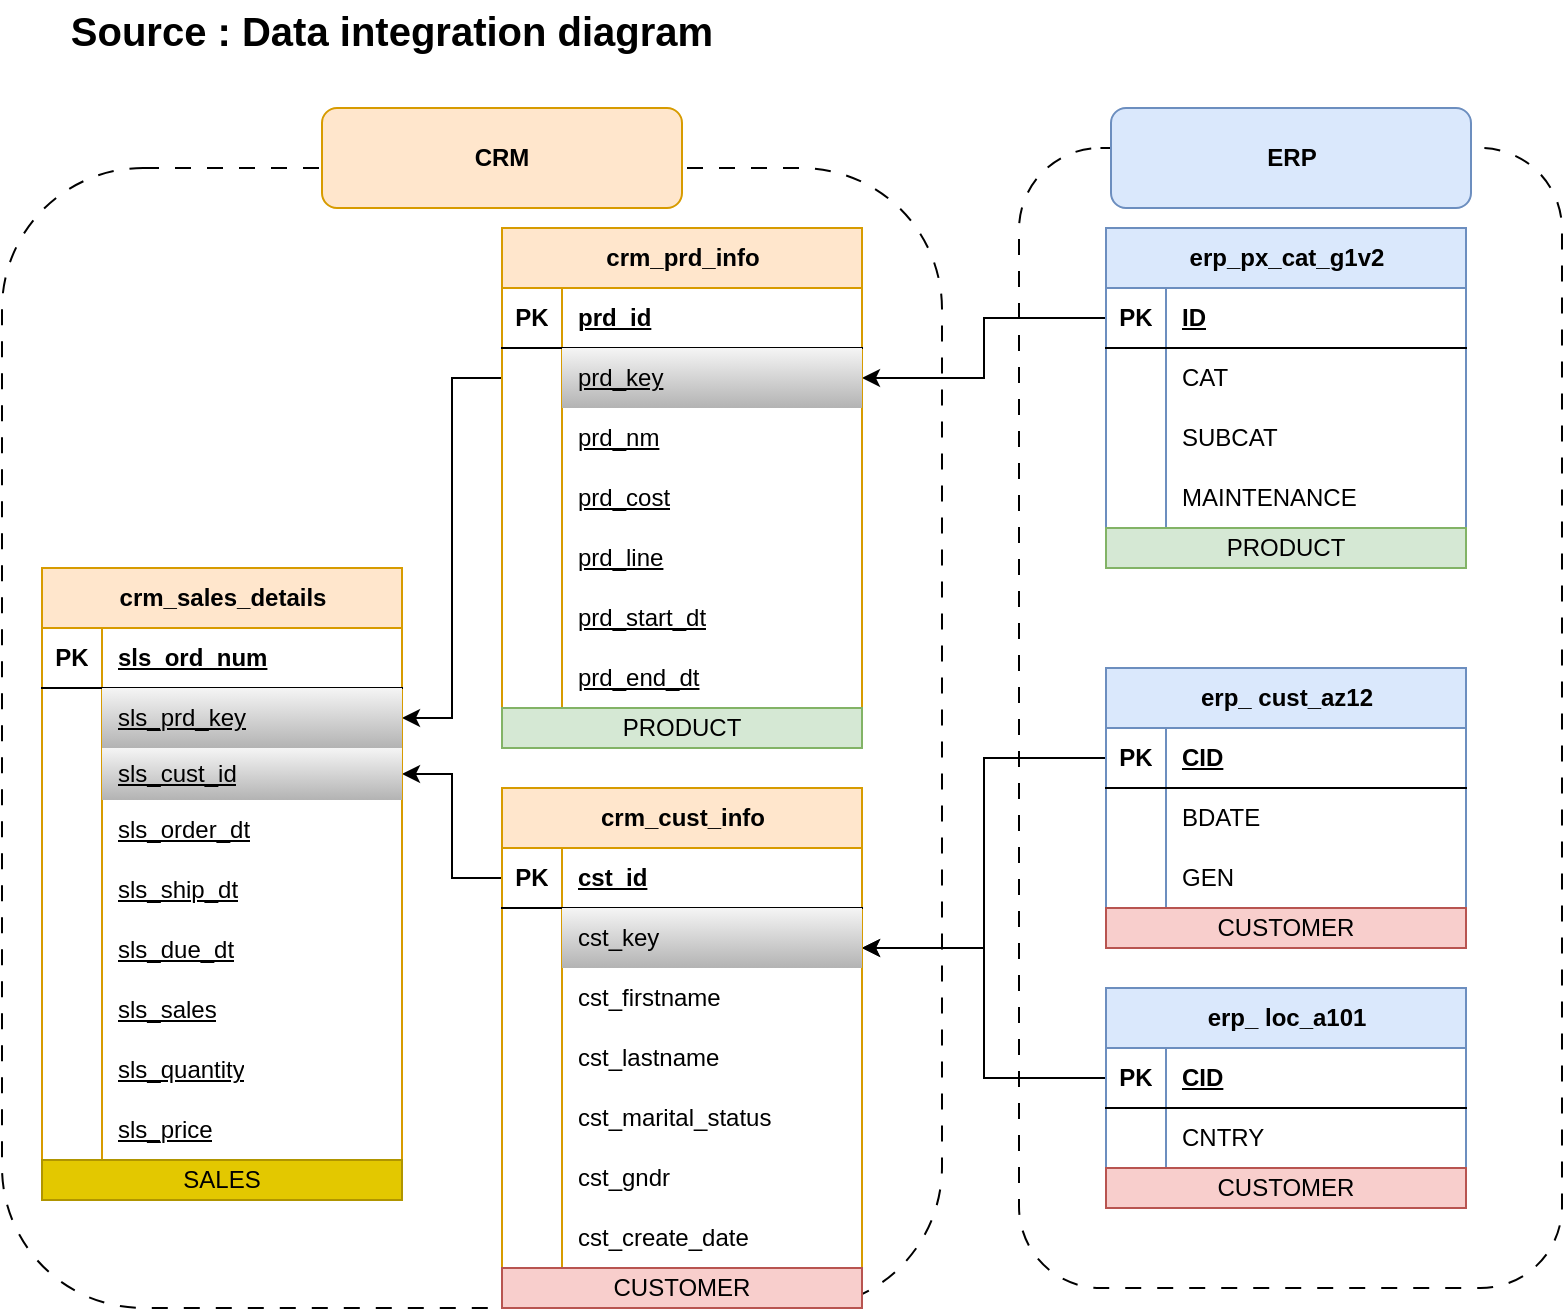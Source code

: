 <mxfile version="26.2.2">
  <diagram name="Page-1" id="OOVxS91p70i74Y_CPinJ">
    <mxGraphModel dx="1058" dy="643" grid="1" gridSize="10" guides="1" tooltips="1" connect="1" arrows="1" fold="1" page="1" pageScale="1" pageWidth="1920" pageHeight="1200" math="0" shadow="0">
      <root>
        <mxCell id="0" />
        <mxCell id="1" parent="0" />
        <mxCell id="Io7eCDTCwOSKWFWMxGxT-165" value="" style="rounded=1;whiteSpace=wrap;html=1;dashed=1;dashPattern=8 8;" parent="1" vertex="1">
          <mxGeometry x="808.5" y="94" width="271.5" height="570" as="geometry" />
        </mxCell>
        <mxCell id="Io7eCDTCwOSKWFWMxGxT-163" value="" style="rounded=1;whiteSpace=wrap;html=1;dashed=1;dashPattern=8 8;" parent="1" vertex="1">
          <mxGeometry x="300" y="104" width="470" height="570" as="geometry" />
        </mxCell>
        <mxCell id="dgMx7251XkcCe_xjMlQt-5" value="" style="edgeStyle=orthogonalEdgeStyle;rounded=0;orthogonalLoop=1;jettySize=auto;html=1;exitX=0;exitY=0.5;exitDx=0;exitDy=0;entryX=1;entryY=0.5;entryDx=0;entryDy=0;" parent="1" source="Io7eCDTCwOSKWFWMxGxT-142" target="Io7eCDTCwOSKWFWMxGxT-69" edge="1">
          <mxGeometry relative="1" as="geometry">
            <mxPoint x="440" y="384" as="targetPoint" />
          </mxGeometry>
        </mxCell>
        <mxCell id="Io7eCDTCwOSKWFWMxGxT-162" value="CRM" style="rounded=1;whiteSpace=wrap;html=1;fontStyle=1;fillColor=#ffe6cc;strokeColor=#d79b00;" parent="1" vertex="1">
          <mxGeometry x="460" y="74" width="180" height="50" as="geometry" />
        </mxCell>
        <mxCell id="Io7eCDTCwOSKWFWMxGxT-166" value="ERP" style="rounded=1;whiteSpace=wrap;html=1;fontStyle=1;fillColor=#dae8fc;strokeColor=#6c8ebf;" parent="1" vertex="1">
          <mxGeometry x="854.5" y="74" width="180" height="50" as="geometry" />
        </mxCell>
        <mxCell id="dgMx7251XkcCe_xjMlQt-2" value="" style="endArrow=classic;html=1;rounded=0;edgeStyle=orthogonalEdgeStyle;" parent="1" source="Io7eCDTCwOSKWFWMxGxT-69" target="Io7eCDTCwOSKWFWMxGxT-91" edge="1">
          <mxGeometry width="50" height="50" relative="1" as="geometry">
            <mxPoint x="710" y="424" as="sourcePoint" />
            <mxPoint x="760" y="374" as="targetPoint" />
          </mxGeometry>
        </mxCell>
        <mxCell id="dgMx7251XkcCe_xjMlQt-3" value="" style="endArrow=classic;html=1;rounded=0;edgeStyle=orthogonalEdgeStyle;exitX=0;exitY=0.5;exitDx=0;exitDy=0;" parent="1" source="Io7eCDTCwOSKWFWMxGxT-2" target="Io7eCDTCwOSKWFWMxGxT-94" edge="1">
          <mxGeometry width="50" height="50" relative="1" as="geometry">
            <mxPoint x="710" y="424" as="sourcePoint" />
            <mxPoint x="760" y="374" as="targetPoint" />
          </mxGeometry>
        </mxCell>
        <mxCell id="dgMx7251XkcCe_xjMlQt-6" value="" style="endArrow=classic;html=1;rounded=0;exitX=0;exitY=0.5;exitDx=0;exitDy=0;edgeStyle=elbowEdgeStyle;" parent="1" source="Io7eCDTCwOSKWFWMxGxT-116" edge="1">
          <mxGeometry width="50" height="50" relative="1" as="geometry">
            <mxPoint x="710" y="424" as="sourcePoint" />
            <mxPoint x="730" y="494" as="targetPoint" />
          </mxGeometry>
        </mxCell>
        <mxCell id="dgMx7251XkcCe_xjMlQt-7" value="" style="endArrow=classic;html=1;rounded=0;exitX=0;exitY=0.5;exitDx=0;exitDy=0;edgeStyle=elbowEdgeStyle;" parent="1" source="Io7eCDTCwOSKWFWMxGxT-129" edge="1">
          <mxGeometry width="50" height="50" relative="1" as="geometry">
            <mxPoint x="710" y="424" as="sourcePoint" />
            <mxPoint x="730" y="494" as="targetPoint" />
          </mxGeometry>
        </mxCell>
        <mxCell id="dgMx7251XkcCe_xjMlQt-8" value="&lt;font style=&quot;font-size: 20px;&quot;&gt;Source : Data integration diagram&lt;/font&gt;" style="text;html=1;align=center;verticalAlign=middle;whiteSpace=wrap;rounded=0;fontStyle=1;fontSize=16;" parent="1" vertex="1">
          <mxGeometry x="320" y="20" width="350" height="30" as="geometry" />
        </mxCell>
        <mxCell id="VMS7QXW_MheRCHFMx7vZ-3" value="" style="group" parent="1" vertex="1" connectable="0">
          <mxGeometry x="550" y="134" width="180" height="260" as="geometry" />
        </mxCell>
        <mxCell id="Io7eCDTCwOSKWFWMxGxT-65" value="crm_prd_info" style="shape=table;startSize=30;container=1;collapsible=1;childLayout=tableLayout;fixedRows=1;rowLines=0;fontStyle=1;align=center;resizeLast=1;html=1;fillColor=#ffe6cc;strokeColor=#d79b00;" parent="VMS7QXW_MheRCHFMx7vZ-3" vertex="1">
          <mxGeometry width="180" height="240" as="geometry" />
        </mxCell>
        <mxCell id="Io7eCDTCwOSKWFWMxGxT-66" value="" style="shape=tableRow;horizontal=0;startSize=0;swimlaneHead=0;swimlaneBody=0;fillColor=none;collapsible=0;dropTarget=0;points=[[0,0.5],[1,0.5]];portConstraint=eastwest;top=0;left=0;right=0;bottom=1;" parent="Io7eCDTCwOSKWFWMxGxT-65" vertex="1">
          <mxGeometry y="30" width="180" height="30" as="geometry" />
        </mxCell>
        <mxCell id="Io7eCDTCwOSKWFWMxGxT-67" value="PK" style="shape=partialRectangle;connectable=0;fillColor=none;top=0;left=0;bottom=0;right=0;fontStyle=1;overflow=hidden;whiteSpace=wrap;html=1;" parent="Io7eCDTCwOSKWFWMxGxT-66" vertex="1">
          <mxGeometry width="30" height="30" as="geometry">
            <mxRectangle width="30" height="30" as="alternateBounds" />
          </mxGeometry>
        </mxCell>
        <mxCell id="Io7eCDTCwOSKWFWMxGxT-68" value="prd_id" style="shape=partialRectangle;connectable=0;fillColor=none;top=0;left=0;bottom=0;right=0;align=left;spacingLeft=6;fontStyle=5;overflow=hidden;whiteSpace=wrap;html=1;" parent="Io7eCDTCwOSKWFWMxGxT-66" vertex="1">
          <mxGeometry x="30" width="150" height="30" as="geometry">
            <mxRectangle width="150" height="30" as="alternateBounds" />
          </mxGeometry>
        </mxCell>
        <mxCell id="Io7eCDTCwOSKWFWMxGxT-69" value="" style="shape=tableRow;horizontal=0;startSize=0;swimlaneHead=0;swimlaneBody=0;fillColor=none;collapsible=0;dropTarget=0;points=[[0,0.5],[1,0.5]];portConstraint=eastwest;top=0;left=0;right=0;bottom=0;" parent="Io7eCDTCwOSKWFWMxGxT-65" vertex="1">
          <mxGeometry y="60" width="180" height="30" as="geometry" />
        </mxCell>
        <mxCell id="Io7eCDTCwOSKWFWMxGxT-70" value="" style="shape=partialRectangle;connectable=0;fillColor=none;top=0;left=0;bottom=0;right=0;editable=1;overflow=hidden;whiteSpace=wrap;html=1;" parent="Io7eCDTCwOSKWFWMxGxT-69" vertex="1">
          <mxGeometry width="30" height="30" as="geometry">
            <mxRectangle width="30" height="30" as="alternateBounds" />
          </mxGeometry>
        </mxCell>
        <mxCell id="Io7eCDTCwOSKWFWMxGxT-71" value="&lt;u&gt;prd_key&lt;/u&gt;" style="shape=partialRectangle;connectable=0;fillColor=#f5f5f5;top=0;left=0;bottom=0;right=0;align=left;spacingLeft=6;overflow=hidden;whiteSpace=wrap;html=1;gradientColor=#b3b3b3;strokeColor=#666666;" parent="Io7eCDTCwOSKWFWMxGxT-69" vertex="1">
          <mxGeometry x="30" width="150" height="30" as="geometry">
            <mxRectangle width="150" height="30" as="alternateBounds" />
          </mxGeometry>
        </mxCell>
        <mxCell id="Io7eCDTCwOSKWFWMxGxT-72" value="" style="shape=tableRow;horizontal=0;startSize=0;swimlaneHead=0;swimlaneBody=0;fillColor=none;collapsible=0;dropTarget=0;points=[[0,0.5],[1,0.5]];portConstraint=eastwest;top=0;left=0;right=0;bottom=0;" parent="Io7eCDTCwOSKWFWMxGxT-65" vertex="1">
          <mxGeometry y="90" width="180" height="30" as="geometry" />
        </mxCell>
        <mxCell id="Io7eCDTCwOSKWFWMxGxT-73" value="" style="shape=partialRectangle;connectable=0;fillColor=none;top=0;left=0;bottom=0;right=0;editable=1;overflow=hidden;whiteSpace=wrap;html=1;" parent="Io7eCDTCwOSKWFWMxGxT-72" vertex="1">
          <mxGeometry width="30" height="30" as="geometry">
            <mxRectangle width="30" height="30" as="alternateBounds" />
          </mxGeometry>
        </mxCell>
        <mxCell id="Io7eCDTCwOSKWFWMxGxT-74" value="&lt;u&gt;prd_nm&lt;/u&gt;" style="shape=partialRectangle;connectable=0;fillColor=none;top=0;left=0;bottom=0;right=0;align=left;spacingLeft=6;overflow=hidden;whiteSpace=wrap;html=1;" parent="Io7eCDTCwOSKWFWMxGxT-72" vertex="1">
          <mxGeometry x="30" width="150" height="30" as="geometry">
            <mxRectangle width="150" height="30" as="alternateBounds" />
          </mxGeometry>
        </mxCell>
        <mxCell id="Io7eCDTCwOSKWFWMxGxT-75" value="" style="shape=tableRow;horizontal=0;startSize=0;swimlaneHead=0;swimlaneBody=0;fillColor=none;collapsible=0;dropTarget=0;points=[[0,0.5],[1,0.5]];portConstraint=eastwest;top=0;left=0;right=0;bottom=0;" parent="Io7eCDTCwOSKWFWMxGxT-65" vertex="1">
          <mxGeometry y="120" width="180" height="30" as="geometry" />
        </mxCell>
        <mxCell id="Io7eCDTCwOSKWFWMxGxT-76" value="" style="shape=partialRectangle;connectable=0;fillColor=none;top=0;left=0;bottom=0;right=0;editable=1;overflow=hidden;whiteSpace=wrap;html=1;" parent="Io7eCDTCwOSKWFWMxGxT-75" vertex="1">
          <mxGeometry width="30" height="30" as="geometry">
            <mxRectangle width="30" height="30" as="alternateBounds" />
          </mxGeometry>
        </mxCell>
        <mxCell id="Io7eCDTCwOSKWFWMxGxT-77" value="&lt;u&gt;prd_cost&lt;/u&gt;" style="shape=partialRectangle;connectable=0;fillColor=none;top=0;left=0;bottom=0;right=0;align=left;spacingLeft=6;overflow=hidden;whiteSpace=wrap;html=1;" parent="Io7eCDTCwOSKWFWMxGxT-75" vertex="1">
          <mxGeometry x="30" width="150" height="30" as="geometry">
            <mxRectangle width="150" height="30" as="alternateBounds" />
          </mxGeometry>
        </mxCell>
        <mxCell id="Io7eCDTCwOSKWFWMxGxT-78" value="" style="shape=tableRow;horizontal=0;startSize=0;swimlaneHead=0;swimlaneBody=0;fillColor=none;collapsible=0;dropTarget=0;points=[[0,0.5],[1,0.5]];portConstraint=eastwest;top=0;left=0;right=0;bottom=0;" parent="Io7eCDTCwOSKWFWMxGxT-65" vertex="1">
          <mxGeometry y="150" width="180" height="30" as="geometry" />
        </mxCell>
        <mxCell id="Io7eCDTCwOSKWFWMxGxT-79" value="" style="shape=partialRectangle;connectable=0;fillColor=none;top=0;left=0;bottom=0;right=0;editable=1;overflow=hidden;whiteSpace=wrap;html=1;" parent="Io7eCDTCwOSKWFWMxGxT-78" vertex="1">
          <mxGeometry width="30" height="30" as="geometry">
            <mxRectangle width="30" height="30" as="alternateBounds" />
          </mxGeometry>
        </mxCell>
        <mxCell id="Io7eCDTCwOSKWFWMxGxT-80" value="&lt;u&gt;prd_line&lt;/u&gt;" style="shape=partialRectangle;connectable=0;fillColor=none;top=0;left=0;bottom=0;right=0;align=left;spacingLeft=6;overflow=hidden;whiteSpace=wrap;html=1;" parent="Io7eCDTCwOSKWFWMxGxT-78" vertex="1">
          <mxGeometry x="30" width="150" height="30" as="geometry">
            <mxRectangle width="150" height="30" as="alternateBounds" />
          </mxGeometry>
        </mxCell>
        <mxCell id="Io7eCDTCwOSKWFWMxGxT-81" value="" style="shape=tableRow;horizontal=0;startSize=0;swimlaneHead=0;swimlaneBody=0;fillColor=none;collapsible=0;dropTarget=0;points=[[0,0.5],[1,0.5]];portConstraint=eastwest;top=0;left=0;right=0;bottom=0;" parent="Io7eCDTCwOSKWFWMxGxT-65" vertex="1">
          <mxGeometry y="180" width="180" height="30" as="geometry" />
        </mxCell>
        <mxCell id="Io7eCDTCwOSKWFWMxGxT-82" value="" style="shape=partialRectangle;connectable=0;fillColor=none;top=0;left=0;bottom=0;right=0;editable=1;overflow=hidden;whiteSpace=wrap;html=1;" parent="Io7eCDTCwOSKWFWMxGxT-81" vertex="1">
          <mxGeometry width="30" height="30" as="geometry">
            <mxRectangle width="30" height="30" as="alternateBounds" />
          </mxGeometry>
        </mxCell>
        <mxCell id="Io7eCDTCwOSKWFWMxGxT-83" value="&lt;u&gt;prd_start_dt&lt;/u&gt;" style="shape=partialRectangle;connectable=0;fillColor=none;top=0;left=0;bottom=0;right=0;align=left;spacingLeft=6;overflow=hidden;whiteSpace=wrap;html=1;" parent="Io7eCDTCwOSKWFWMxGxT-81" vertex="1">
          <mxGeometry x="30" width="150" height="30" as="geometry">
            <mxRectangle width="150" height="30" as="alternateBounds" />
          </mxGeometry>
        </mxCell>
        <mxCell id="Io7eCDTCwOSKWFWMxGxT-84" value="" style="shape=tableRow;horizontal=0;startSize=0;swimlaneHead=0;swimlaneBody=0;fillColor=none;collapsible=0;dropTarget=0;points=[[0,0.5],[1,0.5]];portConstraint=eastwest;top=0;left=0;right=0;bottom=0;" parent="Io7eCDTCwOSKWFWMxGxT-65" vertex="1">
          <mxGeometry y="210" width="180" height="30" as="geometry" />
        </mxCell>
        <mxCell id="Io7eCDTCwOSKWFWMxGxT-85" value="" style="shape=partialRectangle;connectable=0;fillColor=none;top=0;left=0;bottom=0;right=0;editable=1;overflow=hidden;whiteSpace=wrap;html=1;" parent="Io7eCDTCwOSKWFWMxGxT-84" vertex="1">
          <mxGeometry width="30" height="30" as="geometry">
            <mxRectangle width="30" height="30" as="alternateBounds" />
          </mxGeometry>
        </mxCell>
        <mxCell id="Io7eCDTCwOSKWFWMxGxT-86" value="&lt;u&gt;prd_end_dt&lt;/u&gt;" style="shape=partialRectangle;connectable=0;fillColor=none;top=0;left=0;bottom=0;right=0;align=left;spacingLeft=6;overflow=hidden;whiteSpace=wrap;html=1;" parent="Io7eCDTCwOSKWFWMxGxT-84" vertex="1">
          <mxGeometry x="30" width="150" height="30" as="geometry">
            <mxRectangle width="150" height="30" as="alternateBounds" />
          </mxGeometry>
        </mxCell>
        <mxCell id="VMS7QXW_MheRCHFMx7vZ-1" value="PRODUCT" style="text;html=1;strokeColor=#82b366;fillColor=#d5e8d4;align=center;verticalAlign=middle;whiteSpace=wrap;overflow=hidden;" parent="VMS7QXW_MheRCHFMx7vZ-3" vertex="1">
          <mxGeometry y="240" width="180" height="20" as="geometry" />
        </mxCell>
        <mxCell id="VMS7QXW_MheRCHFMx7vZ-9" value="" style="group" parent="1" vertex="1" connectable="0">
          <mxGeometry x="550" y="414" width="180" height="260" as="geometry" />
        </mxCell>
        <mxCell id="Io7eCDTCwOSKWFWMxGxT-1" value="crm_cust_info" style="shape=table;startSize=30;container=1;collapsible=1;childLayout=tableLayout;fixedRows=1;rowLines=0;fontStyle=1;align=center;resizeLast=1;html=1;fillColor=#ffe6cc;strokeColor=#d79b00;" parent="VMS7QXW_MheRCHFMx7vZ-9" vertex="1">
          <mxGeometry width="180" height="240" as="geometry" />
        </mxCell>
        <mxCell id="Io7eCDTCwOSKWFWMxGxT-2" value="" style="shape=tableRow;horizontal=0;startSize=0;swimlaneHead=0;swimlaneBody=0;fillColor=none;collapsible=0;dropTarget=0;points=[[0,0.5],[1,0.5]];portConstraint=eastwest;top=0;left=0;right=0;bottom=1;" parent="Io7eCDTCwOSKWFWMxGxT-1" vertex="1">
          <mxGeometry y="30" width="180" height="30" as="geometry" />
        </mxCell>
        <mxCell id="Io7eCDTCwOSKWFWMxGxT-3" value="PK" style="shape=partialRectangle;connectable=0;fillColor=none;top=0;left=0;bottom=0;right=0;fontStyle=1;overflow=hidden;whiteSpace=wrap;html=1;" parent="Io7eCDTCwOSKWFWMxGxT-2" vertex="1">
          <mxGeometry width="30" height="30" as="geometry">
            <mxRectangle width="30" height="30" as="alternateBounds" />
          </mxGeometry>
        </mxCell>
        <mxCell id="Io7eCDTCwOSKWFWMxGxT-4" value="cst_id" style="shape=partialRectangle;connectable=0;fillColor=none;top=0;left=0;bottom=0;right=0;align=left;spacingLeft=6;fontStyle=5;overflow=hidden;whiteSpace=wrap;html=1;" parent="Io7eCDTCwOSKWFWMxGxT-2" vertex="1">
          <mxGeometry x="30" width="150" height="30" as="geometry">
            <mxRectangle width="150" height="30" as="alternateBounds" />
          </mxGeometry>
        </mxCell>
        <mxCell id="Io7eCDTCwOSKWFWMxGxT-5" value="" style="shape=tableRow;horizontal=0;startSize=0;swimlaneHead=0;swimlaneBody=0;fillColor=none;collapsible=0;dropTarget=0;points=[[0,0.5],[1,0.5]];portConstraint=eastwest;top=0;left=0;right=0;bottom=0;" parent="Io7eCDTCwOSKWFWMxGxT-1" vertex="1">
          <mxGeometry y="60" width="180" height="30" as="geometry" />
        </mxCell>
        <mxCell id="Io7eCDTCwOSKWFWMxGxT-6" value="" style="shape=partialRectangle;connectable=0;fillColor=none;top=0;left=0;bottom=0;right=0;editable=1;overflow=hidden;whiteSpace=wrap;html=1;" parent="Io7eCDTCwOSKWFWMxGxT-5" vertex="1">
          <mxGeometry width="30" height="30" as="geometry">
            <mxRectangle width="30" height="30" as="alternateBounds" />
          </mxGeometry>
        </mxCell>
        <mxCell id="Io7eCDTCwOSKWFWMxGxT-7" value="cst_key&lt;span style=&quot;white-space: pre;&quot;&gt;&#x9;&lt;/span&gt;" style="shape=partialRectangle;connectable=0;fillColor=#f5f5f5;top=0;left=0;bottom=0;right=0;align=left;spacingLeft=6;overflow=hidden;whiteSpace=wrap;html=1;gradientColor=#b3b3b3;strokeColor=#666666;" parent="Io7eCDTCwOSKWFWMxGxT-5" vertex="1">
          <mxGeometry x="30" width="150" height="30" as="geometry">
            <mxRectangle width="150" height="30" as="alternateBounds" />
          </mxGeometry>
        </mxCell>
        <mxCell id="Io7eCDTCwOSKWFWMxGxT-8" value="" style="shape=tableRow;horizontal=0;startSize=0;swimlaneHead=0;swimlaneBody=0;fillColor=none;collapsible=0;dropTarget=0;points=[[0,0.5],[1,0.5]];portConstraint=eastwest;top=0;left=0;right=0;bottom=0;" parent="Io7eCDTCwOSKWFWMxGxT-1" vertex="1">
          <mxGeometry y="90" width="180" height="30" as="geometry" />
        </mxCell>
        <mxCell id="Io7eCDTCwOSKWFWMxGxT-9" value="" style="shape=partialRectangle;connectable=0;fillColor=none;top=0;left=0;bottom=0;right=0;editable=1;overflow=hidden;whiteSpace=wrap;html=1;" parent="Io7eCDTCwOSKWFWMxGxT-8" vertex="1">
          <mxGeometry width="30" height="30" as="geometry">
            <mxRectangle width="30" height="30" as="alternateBounds" />
          </mxGeometry>
        </mxCell>
        <mxCell id="Io7eCDTCwOSKWFWMxGxT-10" value="cst_firstname" style="shape=partialRectangle;connectable=0;fillColor=none;top=0;left=0;bottom=0;right=0;align=left;spacingLeft=6;overflow=hidden;whiteSpace=wrap;html=1;" parent="Io7eCDTCwOSKWFWMxGxT-8" vertex="1">
          <mxGeometry x="30" width="150" height="30" as="geometry">
            <mxRectangle width="150" height="30" as="alternateBounds" />
          </mxGeometry>
        </mxCell>
        <mxCell id="Io7eCDTCwOSKWFWMxGxT-11" value="" style="shape=tableRow;horizontal=0;startSize=0;swimlaneHead=0;swimlaneBody=0;fillColor=none;collapsible=0;dropTarget=0;points=[[0,0.5],[1,0.5]];portConstraint=eastwest;top=0;left=0;right=0;bottom=0;" parent="Io7eCDTCwOSKWFWMxGxT-1" vertex="1">
          <mxGeometry y="120" width="180" height="30" as="geometry" />
        </mxCell>
        <mxCell id="Io7eCDTCwOSKWFWMxGxT-12" value="" style="shape=partialRectangle;connectable=0;fillColor=none;top=0;left=0;bottom=0;right=0;editable=1;overflow=hidden;whiteSpace=wrap;html=1;" parent="Io7eCDTCwOSKWFWMxGxT-11" vertex="1">
          <mxGeometry width="30" height="30" as="geometry">
            <mxRectangle width="30" height="30" as="alternateBounds" />
          </mxGeometry>
        </mxCell>
        <mxCell id="Io7eCDTCwOSKWFWMxGxT-13" value="cst_lastname" style="shape=partialRectangle;connectable=0;fillColor=none;top=0;left=0;bottom=0;right=0;align=left;spacingLeft=6;overflow=hidden;whiteSpace=wrap;html=1;" parent="Io7eCDTCwOSKWFWMxGxT-11" vertex="1">
          <mxGeometry x="30" width="150" height="30" as="geometry">
            <mxRectangle width="150" height="30" as="alternateBounds" />
          </mxGeometry>
        </mxCell>
        <mxCell id="Io7eCDTCwOSKWFWMxGxT-40" value="" style="shape=tableRow;horizontal=0;startSize=0;swimlaneHead=0;swimlaneBody=0;fillColor=none;collapsible=0;dropTarget=0;points=[[0,0.5],[1,0.5]];portConstraint=eastwest;top=0;left=0;right=0;bottom=0;" parent="Io7eCDTCwOSKWFWMxGxT-1" vertex="1">
          <mxGeometry y="150" width="180" height="30" as="geometry" />
        </mxCell>
        <mxCell id="Io7eCDTCwOSKWFWMxGxT-41" value="" style="shape=partialRectangle;connectable=0;fillColor=none;top=0;left=0;bottom=0;right=0;editable=1;overflow=hidden;whiteSpace=wrap;html=1;" parent="Io7eCDTCwOSKWFWMxGxT-40" vertex="1">
          <mxGeometry width="30" height="30" as="geometry">
            <mxRectangle width="30" height="30" as="alternateBounds" />
          </mxGeometry>
        </mxCell>
        <mxCell id="Io7eCDTCwOSKWFWMxGxT-42" value="cst_marital_status" style="shape=partialRectangle;connectable=0;fillColor=none;top=0;left=0;bottom=0;right=0;align=left;spacingLeft=6;overflow=hidden;whiteSpace=wrap;html=1;" parent="Io7eCDTCwOSKWFWMxGxT-40" vertex="1">
          <mxGeometry x="30" width="150" height="30" as="geometry">
            <mxRectangle width="150" height="30" as="alternateBounds" />
          </mxGeometry>
        </mxCell>
        <mxCell id="Io7eCDTCwOSKWFWMxGxT-59" value="" style="shape=tableRow;horizontal=0;startSize=0;swimlaneHead=0;swimlaneBody=0;fillColor=none;collapsible=0;dropTarget=0;points=[[0,0.5],[1,0.5]];portConstraint=eastwest;top=0;left=0;right=0;bottom=0;" parent="Io7eCDTCwOSKWFWMxGxT-1" vertex="1">
          <mxGeometry y="180" width="180" height="30" as="geometry" />
        </mxCell>
        <mxCell id="Io7eCDTCwOSKWFWMxGxT-60" value="" style="shape=partialRectangle;connectable=0;fillColor=none;top=0;left=0;bottom=0;right=0;editable=1;overflow=hidden;whiteSpace=wrap;html=1;" parent="Io7eCDTCwOSKWFWMxGxT-59" vertex="1">
          <mxGeometry width="30" height="30" as="geometry">
            <mxRectangle width="30" height="30" as="alternateBounds" />
          </mxGeometry>
        </mxCell>
        <mxCell id="Io7eCDTCwOSKWFWMxGxT-61" value="cst_gndr" style="shape=partialRectangle;connectable=0;fillColor=none;top=0;left=0;bottom=0;right=0;align=left;spacingLeft=6;overflow=hidden;whiteSpace=wrap;html=1;" parent="Io7eCDTCwOSKWFWMxGxT-59" vertex="1">
          <mxGeometry x="30" width="150" height="30" as="geometry">
            <mxRectangle width="150" height="30" as="alternateBounds" />
          </mxGeometry>
        </mxCell>
        <mxCell id="Io7eCDTCwOSKWFWMxGxT-62" value="" style="shape=tableRow;horizontal=0;startSize=0;swimlaneHead=0;swimlaneBody=0;fillColor=none;collapsible=0;dropTarget=0;points=[[0,0.5],[1,0.5]];portConstraint=eastwest;top=0;left=0;right=0;bottom=0;" parent="Io7eCDTCwOSKWFWMxGxT-1" vertex="1">
          <mxGeometry y="210" width="180" height="30" as="geometry" />
        </mxCell>
        <mxCell id="Io7eCDTCwOSKWFWMxGxT-63" value="" style="shape=partialRectangle;connectable=0;fillColor=none;top=0;left=0;bottom=0;right=0;editable=1;overflow=hidden;whiteSpace=wrap;html=1;" parent="Io7eCDTCwOSKWFWMxGxT-62" vertex="1">
          <mxGeometry width="30" height="30" as="geometry">
            <mxRectangle width="30" height="30" as="alternateBounds" />
          </mxGeometry>
        </mxCell>
        <mxCell id="Io7eCDTCwOSKWFWMxGxT-64" value="cst_create_date" style="shape=partialRectangle;connectable=0;fillColor=none;top=0;left=0;bottom=0;right=0;align=left;spacingLeft=6;overflow=hidden;whiteSpace=wrap;html=1;" parent="Io7eCDTCwOSKWFWMxGxT-62" vertex="1">
          <mxGeometry x="30" width="150" height="30" as="geometry">
            <mxRectangle width="150" height="30" as="alternateBounds" />
          </mxGeometry>
        </mxCell>
        <mxCell id="VMS7QXW_MheRCHFMx7vZ-4" value="CUSTOMER" style="text;html=1;strokeColor=#b85450;fillColor=#f8cecc;align=center;verticalAlign=middle;whiteSpace=wrap;overflow=hidden;" parent="VMS7QXW_MheRCHFMx7vZ-9" vertex="1">
          <mxGeometry y="240" width="180" height="20" as="geometry" />
        </mxCell>
        <mxCell id="VMS7QXW_MheRCHFMx7vZ-10" value="" style="group" parent="1" vertex="1" connectable="0">
          <mxGeometry x="320" y="304" width="180" height="316" as="geometry" />
        </mxCell>
        <mxCell id="Io7eCDTCwOSKWFWMxGxT-87" value="crm_sales_details" style="shape=table;startSize=30;container=1;collapsible=1;childLayout=tableLayout;fixedRows=1;rowLines=0;fontStyle=1;align=center;resizeLast=1;html=1;fillColor=#ffe6cc;strokeColor=#d79b00;" parent="VMS7QXW_MheRCHFMx7vZ-10" vertex="1">
          <mxGeometry width="180" height="296" as="geometry" />
        </mxCell>
        <mxCell id="Io7eCDTCwOSKWFWMxGxT-88" value="" style="shape=tableRow;horizontal=0;startSize=0;swimlaneHead=0;swimlaneBody=0;fillColor=none;collapsible=0;dropTarget=0;points=[[0,0.5],[1,0.5]];portConstraint=eastwest;top=0;left=0;right=0;bottom=1;" parent="Io7eCDTCwOSKWFWMxGxT-87" vertex="1">
          <mxGeometry y="30" width="180" height="30" as="geometry" />
        </mxCell>
        <mxCell id="Io7eCDTCwOSKWFWMxGxT-89" value="PK" style="shape=partialRectangle;connectable=0;fillColor=none;top=0;left=0;bottom=0;right=0;fontStyle=1;overflow=hidden;whiteSpace=wrap;html=1;" parent="Io7eCDTCwOSKWFWMxGxT-88" vertex="1">
          <mxGeometry width="30" height="30" as="geometry">
            <mxRectangle width="30" height="30" as="alternateBounds" />
          </mxGeometry>
        </mxCell>
        <mxCell id="Io7eCDTCwOSKWFWMxGxT-90" value="sls_ord_num" style="shape=partialRectangle;connectable=0;fillColor=none;top=0;left=0;bottom=0;right=0;align=left;spacingLeft=6;fontStyle=5;overflow=hidden;whiteSpace=wrap;html=1;" parent="Io7eCDTCwOSKWFWMxGxT-88" vertex="1">
          <mxGeometry x="30" width="150" height="30" as="geometry">
            <mxRectangle width="150" height="30" as="alternateBounds" />
          </mxGeometry>
        </mxCell>
        <mxCell id="Io7eCDTCwOSKWFWMxGxT-91" value="" style="shape=tableRow;horizontal=0;startSize=0;swimlaneHead=0;swimlaneBody=0;fillColor=none;collapsible=0;dropTarget=0;points=[[0,0.5],[1,0.5]];portConstraint=eastwest;top=0;left=0;right=0;bottom=0;" parent="Io7eCDTCwOSKWFWMxGxT-87" vertex="1">
          <mxGeometry y="60" width="180" height="30" as="geometry" />
        </mxCell>
        <mxCell id="Io7eCDTCwOSKWFWMxGxT-92" value="" style="shape=partialRectangle;connectable=0;fillColor=none;top=0;left=0;bottom=0;right=0;editable=1;overflow=hidden;whiteSpace=wrap;html=1;" parent="Io7eCDTCwOSKWFWMxGxT-91" vertex="1">
          <mxGeometry width="30" height="30" as="geometry">
            <mxRectangle width="30" height="30" as="alternateBounds" />
          </mxGeometry>
        </mxCell>
        <mxCell id="Io7eCDTCwOSKWFWMxGxT-93" value="&lt;u&gt;sls_prd_key&lt;/u&gt;" style="shape=partialRectangle;connectable=0;fillColor=#f5f5f5;top=0;left=0;bottom=0;right=0;align=left;spacingLeft=6;overflow=hidden;whiteSpace=wrap;html=1;gradientColor=#b3b3b3;strokeColor=#666666;" parent="Io7eCDTCwOSKWFWMxGxT-91" vertex="1">
          <mxGeometry x="30" width="150" height="30" as="geometry">
            <mxRectangle width="150" height="30" as="alternateBounds" />
          </mxGeometry>
        </mxCell>
        <mxCell id="Io7eCDTCwOSKWFWMxGxT-94" value="" style="shape=tableRow;horizontal=0;startSize=0;swimlaneHead=0;swimlaneBody=0;fillColor=none;collapsible=0;dropTarget=0;points=[[0,0.5],[1,0.5]];portConstraint=eastwest;top=0;left=0;right=0;bottom=0;" parent="Io7eCDTCwOSKWFWMxGxT-87" vertex="1">
          <mxGeometry y="90" width="180" height="26" as="geometry" />
        </mxCell>
        <mxCell id="Io7eCDTCwOSKWFWMxGxT-95" value="" style="shape=partialRectangle;connectable=0;fillColor=none;top=0;left=0;bottom=0;right=0;editable=1;overflow=hidden;whiteSpace=wrap;html=1;" parent="Io7eCDTCwOSKWFWMxGxT-94" vertex="1">
          <mxGeometry width="30" height="26" as="geometry">
            <mxRectangle width="30" height="26" as="alternateBounds" />
          </mxGeometry>
        </mxCell>
        <mxCell id="Io7eCDTCwOSKWFWMxGxT-96" value="&lt;u&gt;sls_cust_id&lt;/u&gt;" style="shape=partialRectangle;connectable=0;fillColor=#f5f5f5;top=0;left=0;bottom=0;right=0;align=left;spacingLeft=6;overflow=hidden;whiteSpace=wrap;html=1;strokeColor=#666666;gradientColor=#b3b3b3;" parent="Io7eCDTCwOSKWFWMxGxT-94" vertex="1">
          <mxGeometry x="30" width="150" height="26" as="geometry">
            <mxRectangle width="150" height="26" as="alternateBounds" />
          </mxGeometry>
        </mxCell>
        <mxCell id="Io7eCDTCwOSKWFWMxGxT-97" value="" style="shape=tableRow;horizontal=0;startSize=0;swimlaneHead=0;swimlaneBody=0;fillColor=none;collapsible=0;dropTarget=0;points=[[0,0.5],[1,0.5]];portConstraint=eastwest;top=0;left=0;right=0;bottom=0;" parent="Io7eCDTCwOSKWFWMxGxT-87" vertex="1">
          <mxGeometry y="116" width="180" height="30" as="geometry" />
        </mxCell>
        <mxCell id="Io7eCDTCwOSKWFWMxGxT-98" value="" style="shape=partialRectangle;connectable=0;fillColor=none;top=0;left=0;bottom=0;right=0;editable=1;overflow=hidden;whiteSpace=wrap;html=1;" parent="Io7eCDTCwOSKWFWMxGxT-97" vertex="1">
          <mxGeometry width="30" height="30" as="geometry">
            <mxRectangle width="30" height="30" as="alternateBounds" />
          </mxGeometry>
        </mxCell>
        <mxCell id="Io7eCDTCwOSKWFWMxGxT-99" value="&lt;u&gt;sls_order_dt&lt;/u&gt;" style="shape=partialRectangle;connectable=0;fillColor=none;top=0;left=0;bottom=0;right=0;align=left;spacingLeft=6;overflow=hidden;whiteSpace=wrap;html=1;" parent="Io7eCDTCwOSKWFWMxGxT-97" vertex="1">
          <mxGeometry x="30" width="150" height="30" as="geometry">
            <mxRectangle width="150" height="30" as="alternateBounds" />
          </mxGeometry>
        </mxCell>
        <mxCell id="Io7eCDTCwOSKWFWMxGxT-100" value="" style="shape=tableRow;horizontal=0;startSize=0;swimlaneHead=0;swimlaneBody=0;fillColor=none;collapsible=0;dropTarget=0;points=[[0,0.5],[1,0.5]];portConstraint=eastwest;top=0;left=0;right=0;bottom=0;" parent="Io7eCDTCwOSKWFWMxGxT-87" vertex="1">
          <mxGeometry y="146" width="180" height="30" as="geometry" />
        </mxCell>
        <mxCell id="Io7eCDTCwOSKWFWMxGxT-101" value="" style="shape=partialRectangle;connectable=0;fillColor=none;top=0;left=0;bottom=0;right=0;editable=1;overflow=hidden;whiteSpace=wrap;html=1;" parent="Io7eCDTCwOSKWFWMxGxT-100" vertex="1">
          <mxGeometry width="30" height="30" as="geometry">
            <mxRectangle width="30" height="30" as="alternateBounds" />
          </mxGeometry>
        </mxCell>
        <mxCell id="Io7eCDTCwOSKWFWMxGxT-102" value="&lt;u&gt;sls_ship_dt&lt;/u&gt;" style="shape=partialRectangle;connectable=0;fillColor=none;top=0;left=0;bottom=0;right=0;align=left;spacingLeft=6;overflow=hidden;whiteSpace=wrap;html=1;" parent="Io7eCDTCwOSKWFWMxGxT-100" vertex="1">
          <mxGeometry x="30" width="150" height="30" as="geometry">
            <mxRectangle width="150" height="30" as="alternateBounds" />
          </mxGeometry>
        </mxCell>
        <mxCell id="Io7eCDTCwOSKWFWMxGxT-103" value="" style="shape=tableRow;horizontal=0;startSize=0;swimlaneHead=0;swimlaneBody=0;fillColor=none;collapsible=0;dropTarget=0;points=[[0,0.5],[1,0.5]];portConstraint=eastwest;top=0;left=0;right=0;bottom=0;" parent="Io7eCDTCwOSKWFWMxGxT-87" vertex="1">
          <mxGeometry y="176" width="180" height="30" as="geometry" />
        </mxCell>
        <mxCell id="Io7eCDTCwOSKWFWMxGxT-104" value="" style="shape=partialRectangle;connectable=0;fillColor=none;top=0;left=0;bottom=0;right=0;editable=1;overflow=hidden;whiteSpace=wrap;html=1;" parent="Io7eCDTCwOSKWFWMxGxT-103" vertex="1">
          <mxGeometry width="30" height="30" as="geometry">
            <mxRectangle width="30" height="30" as="alternateBounds" />
          </mxGeometry>
        </mxCell>
        <mxCell id="Io7eCDTCwOSKWFWMxGxT-105" value="&lt;u&gt;sls_due_dt&lt;/u&gt;" style="shape=partialRectangle;connectable=0;fillColor=none;top=0;left=0;bottom=0;right=0;align=left;spacingLeft=6;overflow=hidden;whiteSpace=wrap;html=1;" parent="Io7eCDTCwOSKWFWMxGxT-103" vertex="1">
          <mxGeometry x="30" width="150" height="30" as="geometry">
            <mxRectangle width="150" height="30" as="alternateBounds" />
          </mxGeometry>
        </mxCell>
        <mxCell id="Io7eCDTCwOSKWFWMxGxT-106" value="" style="shape=tableRow;horizontal=0;startSize=0;swimlaneHead=0;swimlaneBody=0;fillColor=none;collapsible=0;dropTarget=0;points=[[0,0.5],[1,0.5]];portConstraint=eastwest;top=0;left=0;right=0;bottom=0;" parent="Io7eCDTCwOSKWFWMxGxT-87" vertex="1">
          <mxGeometry y="206" width="180" height="30" as="geometry" />
        </mxCell>
        <mxCell id="Io7eCDTCwOSKWFWMxGxT-107" value="" style="shape=partialRectangle;connectable=0;fillColor=none;top=0;left=0;bottom=0;right=0;editable=1;overflow=hidden;whiteSpace=wrap;html=1;" parent="Io7eCDTCwOSKWFWMxGxT-106" vertex="1">
          <mxGeometry width="30" height="30" as="geometry">
            <mxRectangle width="30" height="30" as="alternateBounds" />
          </mxGeometry>
        </mxCell>
        <mxCell id="Io7eCDTCwOSKWFWMxGxT-108" value="&lt;u&gt;sls_sales&lt;/u&gt;" style="shape=partialRectangle;connectable=0;fillColor=none;top=0;left=0;bottom=0;right=0;align=left;spacingLeft=6;overflow=hidden;whiteSpace=wrap;html=1;" parent="Io7eCDTCwOSKWFWMxGxT-106" vertex="1">
          <mxGeometry x="30" width="150" height="30" as="geometry">
            <mxRectangle width="150" height="30" as="alternateBounds" />
          </mxGeometry>
        </mxCell>
        <mxCell id="Io7eCDTCwOSKWFWMxGxT-109" value="" style="shape=tableRow;horizontal=0;startSize=0;swimlaneHead=0;swimlaneBody=0;fillColor=none;collapsible=0;dropTarget=0;points=[[0,0.5],[1,0.5]];portConstraint=eastwest;top=0;left=0;right=0;bottom=0;" parent="Io7eCDTCwOSKWFWMxGxT-87" vertex="1">
          <mxGeometry y="236" width="180" height="30" as="geometry" />
        </mxCell>
        <mxCell id="Io7eCDTCwOSKWFWMxGxT-110" value="" style="shape=partialRectangle;connectable=0;fillColor=none;top=0;left=0;bottom=0;right=0;editable=1;overflow=hidden;whiteSpace=wrap;html=1;" parent="Io7eCDTCwOSKWFWMxGxT-109" vertex="1">
          <mxGeometry width="30" height="30" as="geometry">
            <mxRectangle width="30" height="30" as="alternateBounds" />
          </mxGeometry>
        </mxCell>
        <mxCell id="Io7eCDTCwOSKWFWMxGxT-111" value="&lt;u&gt;sls_quantity&lt;/u&gt;" style="shape=partialRectangle;connectable=0;fillColor=none;top=0;left=0;bottom=0;right=0;align=left;spacingLeft=6;overflow=hidden;whiteSpace=wrap;html=1;" parent="Io7eCDTCwOSKWFWMxGxT-109" vertex="1">
          <mxGeometry x="30" width="150" height="30" as="geometry">
            <mxRectangle width="150" height="30" as="alternateBounds" />
          </mxGeometry>
        </mxCell>
        <mxCell id="Io7eCDTCwOSKWFWMxGxT-112" value="" style="shape=tableRow;horizontal=0;startSize=0;swimlaneHead=0;swimlaneBody=0;fillColor=none;collapsible=0;dropTarget=0;points=[[0,0.5],[1,0.5]];portConstraint=eastwest;top=0;left=0;right=0;bottom=0;" parent="Io7eCDTCwOSKWFWMxGxT-87" vertex="1">
          <mxGeometry y="266" width="180" height="30" as="geometry" />
        </mxCell>
        <mxCell id="Io7eCDTCwOSKWFWMxGxT-113" value="" style="shape=partialRectangle;connectable=0;fillColor=none;top=0;left=0;bottom=0;right=0;editable=1;overflow=hidden;whiteSpace=wrap;html=1;" parent="Io7eCDTCwOSKWFWMxGxT-112" vertex="1">
          <mxGeometry width="30" height="30" as="geometry">
            <mxRectangle width="30" height="30" as="alternateBounds" />
          </mxGeometry>
        </mxCell>
        <mxCell id="Io7eCDTCwOSKWFWMxGxT-114" value="&lt;u&gt;sls_price&lt;/u&gt;" style="shape=partialRectangle;connectable=0;fillColor=none;top=0;left=0;bottom=0;right=0;align=left;spacingLeft=6;overflow=hidden;whiteSpace=wrap;html=1;" parent="Io7eCDTCwOSKWFWMxGxT-112" vertex="1">
          <mxGeometry x="30" width="150" height="30" as="geometry">
            <mxRectangle width="150" height="30" as="alternateBounds" />
          </mxGeometry>
        </mxCell>
        <mxCell id="VMS7QXW_MheRCHFMx7vZ-5" value="SALES" style="text;html=1;strokeColor=#B09500;fillColor=#e3c800;align=center;verticalAlign=middle;whiteSpace=wrap;overflow=hidden;fontColor=#000000;" parent="VMS7QXW_MheRCHFMx7vZ-10" vertex="1">
          <mxGeometry y="296" width="180" height="20" as="geometry" />
        </mxCell>
        <mxCell id="VMS7QXW_MheRCHFMx7vZ-11" value="" style="group;" parent="1" vertex="1" connectable="0">
          <mxGeometry x="852" y="134" width="180" height="170" as="geometry" />
        </mxCell>
        <mxCell id="Io7eCDTCwOSKWFWMxGxT-141" value="erp_px_cat_g1v2" style="shape=table;startSize=30;container=1;collapsible=1;childLayout=tableLayout;fixedRows=1;rowLines=0;fontStyle=1;align=center;resizeLast=1;html=1;fillColor=#dae8fc;strokeColor=#6c8ebf;" parent="VMS7QXW_MheRCHFMx7vZ-11" vertex="1">
          <mxGeometry width="180" height="150" as="geometry" />
        </mxCell>
        <mxCell id="Io7eCDTCwOSKWFWMxGxT-142" value="" style="shape=tableRow;horizontal=0;startSize=0;swimlaneHead=0;swimlaneBody=0;fillColor=none;collapsible=0;dropTarget=0;points=[[0,0.5],[1,0.5]];portConstraint=eastwest;top=0;left=0;right=0;bottom=1;" parent="Io7eCDTCwOSKWFWMxGxT-141" vertex="1">
          <mxGeometry y="30" width="180" height="30" as="geometry" />
        </mxCell>
        <mxCell id="Io7eCDTCwOSKWFWMxGxT-143" value="PK" style="shape=partialRectangle;connectable=0;fillColor=none;top=0;left=0;bottom=0;right=0;fontStyle=1;overflow=hidden;whiteSpace=wrap;html=1;" parent="Io7eCDTCwOSKWFWMxGxT-142" vertex="1">
          <mxGeometry width="30" height="30" as="geometry">
            <mxRectangle width="30" height="30" as="alternateBounds" />
          </mxGeometry>
        </mxCell>
        <mxCell id="Io7eCDTCwOSKWFWMxGxT-144" value="ID" style="shape=partialRectangle;connectable=0;fillColor=none;top=0;left=0;bottom=0;right=0;align=left;spacingLeft=6;fontStyle=5;overflow=hidden;whiteSpace=wrap;html=1;" parent="Io7eCDTCwOSKWFWMxGxT-142" vertex="1">
          <mxGeometry x="30" width="150" height="30" as="geometry">
            <mxRectangle width="150" height="30" as="alternateBounds" />
          </mxGeometry>
        </mxCell>
        <mxCell id="Io7eCDTCwOSKWFWMxGxT-145" value="" style="shape=tableRow;horizontal=0;startSize=0;swimlaneHead=0;swimlaneBody=0;fillColor=none;collapsible=0;dropTarget=0;points=[[0,0.5],[1,0.5]];portConstraint=eastwest;top=0;left=0;right=0;bottom=0;" parent="Io7eCDTCwOSKWFWMxGxT-141" vertex="1">
          <mxGeometry y="60" width="180" height="30" as="geometry" />
        </mxCell>
        <mxCell id="Io7eCDTCwOSKWFWMxGxT-146" value="" style="shape=partialRectangle;connectable=0;fillColor=none;top=0;left=0;bottom=0;right=0;editable=1;overflow=hidden;whiteSpace=wrap;html=1;" parent="Io7eCDTCwOSKWFWMxGxT-145" vertex="1">
          <mxGeometry width="30" height="30" as="geometry">
            <mxRectangle width="30" height="30" as="alternateBounds" />
          </mxGeometry>
        </mxCell>
        <mxCell id="Io7eCDTCwOSKWFWMxGxT-147" value="CAT" style="shape=partialRectangle;connectable=0;fillColor=none;top=0;left=0;bottom=0;right=0;align=left;spacingLeft=6;overflow=hidden;whiteSpace=wrap;html=1;" parent="Io7eCDTCwOSKWFWMxGxT-145" vertex="1">
          <mxGeometry x="30" width="150" height="30" as="geometry">
            <mxRectangle width="150" height="30" as="alternateBounds" />
          </mxGeometry>
        </mxCell>
        <mxCell id="Io7eCDTCwOSKWFWMxGxT-148" value="" style="shape=tableRow;horizontal=0;startSize=0;swimlaneHead=0;swimlaneBody=0;fillColor=none;collapsible=0;dropTarget=0;points=[[0,0.5],[1,0.5]];portConstraint=eastwest;top=0;left=0;right=0;bottom=0;" parent="Io7eCDTCwOSKWFWMxGxT-141" vertex="1">
          <mxGeometry y="90" width="180" height="30" as="geometry" />
        </mxCell>
        <mxCell id="Io7eCDTCwOSKWFWMxGxT-149" value="" style="shape=partialRectangle;connectable=0;fillColor=none;top=0;left=0;bottom=0;right=0;editable=1;overflow=hidden;whiteSpace=wrap;html=1;" parent="Io7eCDTCwOSKWFWMxGxT-148" vertex="1">
          <mxGeometry width="30" height="30" as="geometry">
            <mxRectangle width="30" height="30" as="alternateBounds" />
          </mxGeometry>
        </mxCell>
        <mxCell id="Io7eCDTCwOSKWFWMxGxT-150" value="SUBCAT" style="shape=partialRectangle;connectable=0;fillColor=none;top=0;left=0;bottom=0;right=0;align=left;spacingLeft=6;overflow=hidden;whiteSpace=wrap;html=1;" parent="Io7eCDTCwOSKWFWMxGxT-148" vertex="1">
          <mxGeometry x="30" width="150" height="30" as="geometry">
            <mxRectangle width="150" height="30" as="alternateBounds" />
          </mxGeometry>
        </mxCell>
        <mxCell id="Io7eCDTCwOSKWFWMxGxT-151" value="" style="shape=tableRow;horizontal=0;startSize=0;swimlaneHead=0;swimlaneBody=0;fillColor=none;collapsible=0;dropTarget=0;points=[[0,0.5],[1,0.5]];portConstraint=eastwest;top=0;left=0;right=0;bottom=0;" parent="Io7eCDTCwOSKWFWMxGxT-141" vertex="1">
          <mxGeometry y="120" width="180" height="30" as="geometry" />
        </mxCell>
        <mxCell id="Io7eCDTCwOSKWFWMxGxT-152" value="" style="shape=partialRectangle;connectable=0;fillColor=none;top=0;left=0;bottom=0;right=0;editable=1;overflow=hidden;whiteSpace=wrap;html=1;" parent="Io7eCDTCwOSKWFWMxGxT-151" vertex="1">
          <mxGeometry width="30" height="30" as="geometry">
            <mxRectangle width="30" height="30" as="alternateBounds" />
          </mxGeometry>
        </mxCell>
        <mxCell id="Io7eCDTCwOSKWFWMxGxT-153" value="MAINTENANCE" style="shape=partialRectangle;connectable=0;fillColor=none;top=0;left=0;bottom=0;right=0;align=left;spacingLeft=6;overflow=hidden;whiteSpace=wrap;html=1;" parent="Io7eCDTCwOSKWFWMxGxT-151" vertex="1">
          <mxGeometry x="30" width="150" height="30" as="geometry">
            <mxRectangle width="150" height="30" as="alternateBounds" />
          </mxGeometry>
        </mxCell>
        <mxCell id="VMS7QXW_MheRCHFMx7vZ-6" value="PRODUCT" style="text;html=1;strokeColor=#82b366;fillColor=#d5e8d4;align=center;verticalAlign=middle;whiteSpace=wrap;overflow=hidden;" parent="VMS7QXW_MheRCHFMx7vZ-11" vertex="1">
          <mxGeometry y="150" width="180" height="20" as="geometry" />
        </mxCell>
        <mxCell id="VMS7QXW_MheRCHFMx7vZ-12" value="" style="group" parent="1" vertex="1" connectable="0">
          <mxGeometry x="852" y="354" width="180" height="140" as="geometry" />
        </mxCell>
        <mxCell id="Io7eCDTCwOSKWFWMxGxT-115" value="erp_ cust_az12" style="shape=table;startSize=30;container=1;collapsible=1;childLayout=tableLayout;fixedRows=1;rowLines=0;fontStyle=1;align=center;resizeLast=1;html=1;fillColor=#dae8fc;strokeColor=#6c8ebf;" parent="VMS7QXW_MheRCHFMx7vZ-12" vertex="1">
          <mxGeometry width="180" height="120" as="geometry" />
        </mxCell>
        <mxCell id="Io7eCDTCwOSKWFWMxGxT-116" value="" style="shape=tableRow;horizontal=0;startSize=0;swimlaneHead=0;swimlaneBody=0;fillColor=none;collapsible=0;dropTarget=0;points=[[0,0.5],[1,0.5]];portConstraint=eastwest;top=0;left=0;right=0;bottom=1;" parent="Io7eCDTCwOSKWFWMxGxT-115" vertex="1">
          <mxGeometry y="30" width="180" height="30" as="geometry" />
        </mxCell>
        <mxCell id="Io7eCDTCwOSKWFWMxGxT-117" value="PK" style="shape=partialRectangle;connectable=0;fillColor=none;top=0;left=0;bottom=0;right=0;fontStyle=1;overflow=hidden;whiteSpace=wrap;html=1;" parent="Io7eCDTCwOSKWFWMxGxT-116" vertex="1">
          <mxGeometry width="30" height="30" as="geometry">
            <mxRectangle width="30" height="30" as="alternateBounds" />
          </mxGeometry>
        </mxCell>
        <mxCell id="Io7eCDTCwOSKWFWMxGxT-118" value="CID" style="shape=partialRectangle;connectable=0;fillColor=none;top=0;left=0;bottom=0;right=0;align=left;spacingLeft=6;fontStyle=5;overflow=hidden;whiteSpace=wrap;html=1;" parent="Io7eCDTCwOSKWFWMxGxT-116" vertex="1">
          <mxGeometry x="30" width="150" height="30" as="geometry">
            <mxRectangle width="150" height="30" as="alternateBounds" />
          </mxGeometry>
        </mxCell>
        <mxCell id="Io7eCDTCwOSKWFWMxGxT-119" value="" style="shape=tableRow;horizontal=0;startSize=0;swimlaneHead=0;swimlaneBody=0;fillColor=none;collapsible=0;dropTarget=0;points=[[0,0.5],[1,0.5]];portConstraint=eastwest;top=0;left=0;right=0;bottom=0;" parent="Io7eCDTCwOSKWFWMxGxT-115" vertex="1">
          <mxGeometry y="60" width="180" height="30" as="geometry" />
        </mxCell>
        <mxCell id="Io7eCDTCwOSKWFWMxGxT-120" value="" style="shape=partialRectangle;connectable=0;fillColor=none;top=0;left=0;bottom=0;right=0;editable=1;overflow=hidden;whiteSpace=wrap;html=1;" parent="Io7eCDTCwOSKWFWMxGxT-119" vertex="1">
          <mxGeometry width="30" height="30" as="geometry">
            <mxRectangle width="30" height="30" as="alternateBounds" />
          </mxGeometry>
        </mxCell>
        <mxCell id="Io7eCDTCwOSKWFWMxGxT-121" value="BDATE" style="shape=partialRectangle;connectable=0;fillColor=none;top=0;left=0;bottom=0;right=0;align=left;spacingLeft=6;overflow=hidden;whiteSpace=wrap;html=1;" parent="Io7eCDTCwOSKWFWMxGxT-119" vertex="1">
          <mxGeometry x="30" width="150" height="30" as="geometry">
            <mxRectangle width="150" height="30" as="alternateBounds" />
          </mxGeometry>
        </mxCell>
        <mxCell id="Io7eCDTCwOSKWFWMxGxT-122" value="" style="shape=tableRow;horizontal=0;startSize=0;swimlaneHead=0;swimlaneBody=0;fillColor=none;collapsible=0;dropTarget=0;points=[[0,0.5],[1,0.5]];portConstraint=eastwest;top=0;left=0;right=0;bottom=0;" parent="Io7eCDTCwOSKWFWMxGxT-115" vertex="1">
          <mxGeometry y="90" width="180" height="30" as="geometry" />
        </mxCell>
        <mxCell id="Io7eCDTCwOSKWFWMxGxT-123" value="" style="shape=partialRectangle;connectable=0;fillColor=none;top=0;left=0;bottom=0;right=0;editable=1;overflow=hidden;whiteSpace=wrap;html=1;" parent="Io7eCDTCwOSKWFWMxGxT-122" vertex="1">
          <mxGeometry width="30" height="30" as="geometry">
            <mxRectangle width="30" height="30" as="alternateBounds" />
          </mxGeometry>
        </mxCell>
        <mxCell id="Io7eCDTCwOSKWFWMxGxT-124" value="GEN" style="shape=partialRectangle;connectable=0;fillColor=none;top=0;left=0;bottom=0;right=0;align=left;spacingLeft=6;overflow=hidden;whiteSpace=wrap;html=1;" parent="Io7eCDTCwOSKWFWMxGxT-122" vertex="1">
          <mxGeometry x="30" width="150" height="30" as="geometry">
            <mxRectangle width="150" height="30" as="alternateBounds" />
          </mxGeometry>
        </mxCell>
        <mxCell id="VMS7QXW_MheRCHFMx7vZ-7" value="CUSTOMER" style="text;html=1;strokeColor=#b85450;fillColor=#f8cecc;align=center;verticalAlign=middle;whiteSpace=wrap;overflow=hidden;" parent="VMS7QXW_MheRCHFMx7vZ-12" vertex="1">
          <mxGeometry y="120" width="180" height="20" as="geometry" />
        </mxCell>
        <mxCell id="VMS7QXW_MheRCHFMx7vZ-13" value="" style="group" parent="1" vertex="1" connectable="0">
          <mxGeometry x="852" y="514" width="180" height="110" as="geometry" />
        </mxCell>
        <mxCell id="Io7eCDTCwOSKWFWMxGxT-128" value="erp_ loc_a101" style="shape=table;startSize=30;container=1;collapsible=1;childLayout=tableLayout;fixedRows=1;rowLines=0;fontStyle=1;align=center;resizeLast=1;html=1;fillColor=#dae8fc;strokeColor=#6c8ebf;" parent="VMS7QXW_MheRCHFMx7vZ-13" vertex="1">
          <mxGeometry width="180" height="90" as="geometry" />
        </mxCell>
        <mxCell id="Io7eCDTCwOSKWFWMxGxT-129" value="" style="shape=tableRow;horizontal=0;startSize=0;swimlaneHead=0;swimlaneBody=0;fillColor=none;collapsible=0;dropTarget=0;points=[[0,0.5],[1,0.5]];portConstraint=eastwest;top=0;left=0;right=0;bottom=1;" parent="Io7eCDTCwOSKWFWMxGxT-128" vertex="1">
          <mxGeometry y="30" width="180" height="30" as="geometry" />
        </mxCell>
        <mxCell id="Io7eCDTCwOSKWFWMxGxT-130" value="PK" style="shape=partialRectangle;connectable=0;fillColor=none;top=0;left=0;bottom=0;right=0;fontStyle=1;overflow=hidden;whiteSpace=wrap;html=1;" parent="Io7eCDTCwOSKWFWMxGxT-129" vertex="1">
          <mxGeometry width="30" height="30" as="geometry">
            <mxRectangle width="30" height="30" as="alternateBounds" />
          </mxGeometry>
        </mxCell>
        <mxCell id="Io7eCDTCwOSKWFWMxGxT-131" value="CID" style="shape=partialRectangle;connectable=0;fillColor=none;top=0;left=0;bottom=0;right=0;align=left;spacingLeft=6;fontStyle=5;overflow=hidden;whiteSpace=wrap;html=1;" parent="Io7eCDTCwOSKWFWMxGxT-129" vertex="1">
          <mxGeometry x="30" width="150" height="30" as="geometry">
            <mxRectangle width="150" height="30" as="alternateBounds" />
          </mxGeometry>
        </mxCell>
        <mxCell id="Io7eCDTCwOSKWFWMxGxT-132" value="" style="shape=tableRow;horizontal=0;startSize=0;swimlaneHead=0;swimlaneBody=0;fillColor=none;collapsible=0;dropTarget=0;points=[[0,0.5],[1,0.5]];portConstraint=eastwest;top=0;left=0;right=0;bottom=0;" parent="Io7eCDTCwOSKWFWMxGxT-128" vertex="1">
          <mxGeometry y="60" width="180" height="30" as="geometry" />
        </mxCell>
        <mxCell id="Io7eCDTCwOSKWFWMxGxT-133" value="" style="shape=partialRectangle;connectable=0;fillColor=none;top=0;left=0;bottom=0;right=0;editable=1;overflow=hidden;whiteSpace=wrap;html=1;" parent="Io7eCDTCwOSKWFWMxGxT-132" vertex="1">
          <mxGeometry width="30" height="30" as="geometry">
            <mxRectangle width="30" height="30" as="alternateBounds" />
          </mxGeometry>
        </mxCell>
        <mxCell id="Io7eCDTCwOSKWFWMxGxT-134" value="CNTRY" style="shape=partialRectangle;connectable=0;fillColor=none;top=0;left=0;bottom=0;right=0;align=left;spacingLeft=6;overflow=hidden;whiteSpace=wrap;html=1;" parent="Io7eCDTCwOSKWFWMxGxT-132" vertex="1">
          <mxGeometry x="30" width="150" height="30" as="geometry">
            <mxRectangle width="150" height="30" as="alternateBounds" />
          </mxGeometry>
        </mxCell>
        <mxCell id="VMS7QXW_MheRCHFMx7vZ-8" value="CUSTOMER" style="text;html=1;strokeColor=#b85450;fillColor=#f8cecc;align=center;verticalAlign=middle;whiteSpace=wrap;overflow=hidden;" parent="VMS7QXW_MheRCHFMx7vZ-13" vertex="1">
          <mxGeometry y="90" width="180" height="20" as="geometry" />
        </mxCell>
      </root>
    </mxGraphModel>
  </diagram>
</mxfile>
